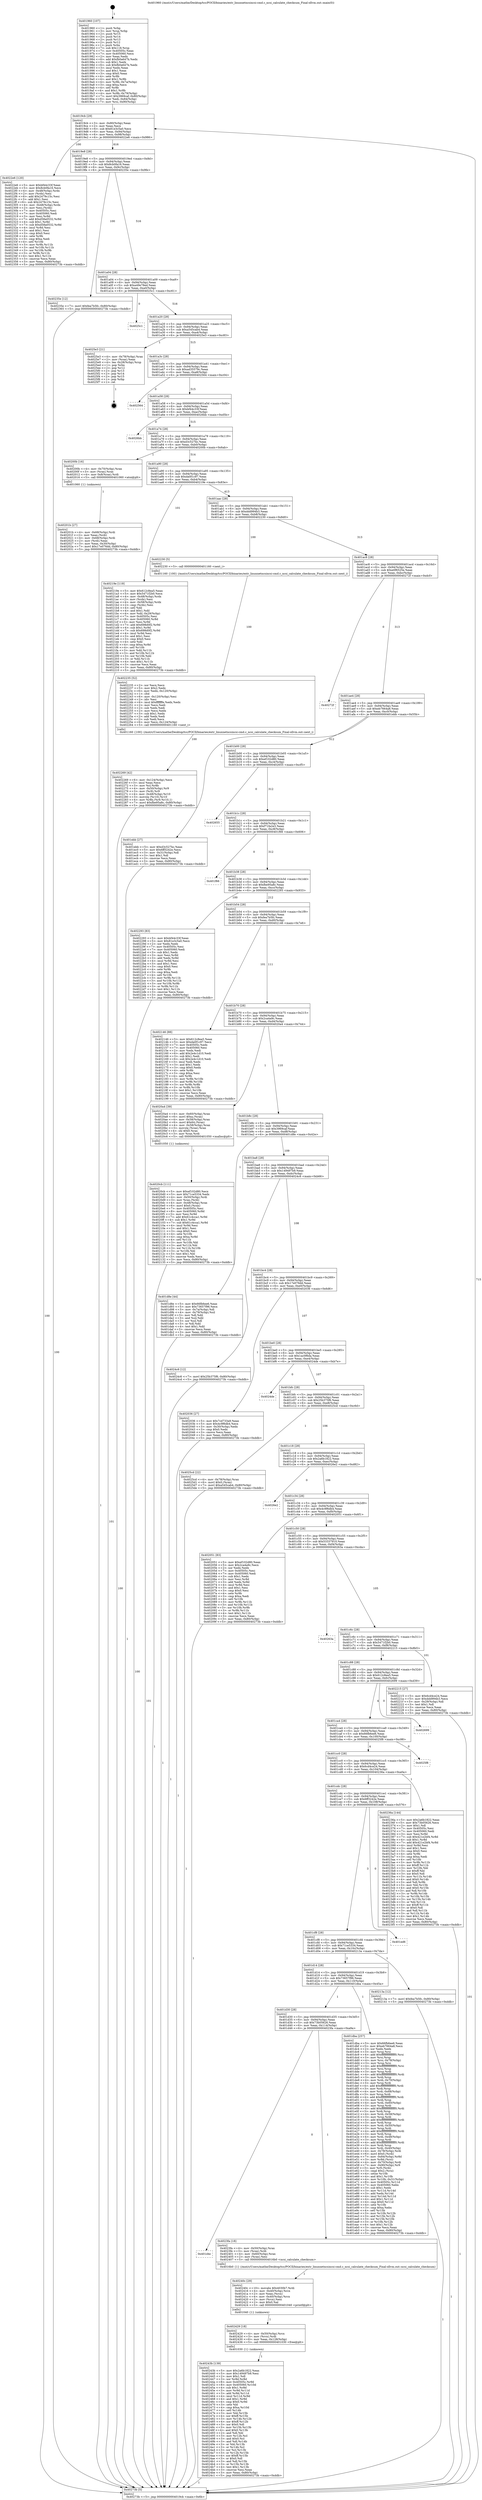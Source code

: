 digraph "0x401960" {
  label = "0x401960 (/mnt/c/Users/mathe/Desktop/tcc/POCII/binaries/extr_linuxnetncsincsi-cmd.c_ncsi_calculate_checksum_Final-ollvm.out::main(0))"
  labelloc = "t"
  node[shape=record]

  Entry [label="",width=0.3,height=0.3,shape=circle,fillcolor=black,style=filled]
  "0x4019cb" [label="{
     0x4019cb [29]\l
     | [instrs]\l
     &nbsp;&nbsp;0x4019cb \<+3\>: mov -0x80(%rbp),%eax\l
     &nbsp;&nbsp;0x4019ce \<+2\>: mov %eax,%ecx\l
     &nbsp;&nbsp;0x4019d0 \<+6\>: sub $0x81e3c5a0,%ecx\l
     &nbsp;&nbsp;0x4019d6 \<+6\>: mov %eax,-0x94(%rbp)\l
     &nbsp;&nbsp;0x4019dc \<+6\>: mov %ecx,-0x98(%rbp)\l
     &nbsp;&nbsp;0x4019e2 \<+6\>: je 00000000004022e6 \<main+0x986\>\l
  }"]
  "0x4022e6" [label="{
     0x4022e6 [120]\l
     | [instrs]\l
     &nbsp;&nbsp;0x4022e6 \<+5\>: mov $0xbf44c33f,%eax\l
     &nbsp;&nbsp;0x4022eb \<+5\>: mov $0x8cb0fa16,%ecx\l
     &nbsp;&nbsp;0x4022f0 \<+4\>: mov -0x48(%rbp),%rdx\l
     &nbsp;&nbsp;0x4022f4 \<+2\>: mov (%rdx),%esi\l
     &nbsp;&nbsp;0x4022f6 \<+6\>: add $0x2479c15c,%esi\l
     &nbsp;&nbsp;0x4022fc \<+3\>: add $0x1,%esi\l
     &nbsp;&nbsp;0x4022ff \<+6\>: sub $0x2479c15c,%esi\l
     &nbsp;&nbsp;0x402305 \<+4\>: mov -0x48(%rbp),%rdx\l
     &nbsp;&nbsp;0x402309 \<+2\>: mov %esi,(%rdx)\l
     &nbsp;&nbsp;0x40230b \<+7\>: mov 0x40505c,%esi\l
     &nbsp;&nbsp;0x402312 \<+7\>: mov 0x405060,%edi\l
     &nbsp;&nbsp;0x402319 \<+3\>: mov %esi,%r8d\l
     &nbsp;&nbsp;0x40231c \<+7\>: add $0xd58a0532,%r8d\l
     &nbsp;&nbsp;0x402323 \<+4\>: sub $0x1,%r8d\l
     &nbsp;&nbsp;0x402327 \<+7\>: sub $0xd58a0532,%r8d\l
     &nbsp;&nbsp;0x40232e \<+4\>: imul %r8d,%esi\l
     &nbsp;&nbsp;0x402332 \<+3\>: and $0x1,%esi\l
     &nbsp;&nbsp;0x402335 \<+3\>: cmp $0x0,%esi\l
     &nbsp;&nbsp;0x402338 \<+4\>: sete %r9b\l
     &nbsp;&nbsp;0x40233c \<+3\>: cmp $0xa,%edi\l
     &nbsp;&nbsp;0x40233f \<+4\>: setl %r10b\l
     &nbsp;&nbsp;0x402343 \<+3\>: mov %r9b,%r11b\l
     &nbsp;&nbsp;0x402346 \<+3\>: and %r10b,%r11b\l
     &nbsp;&nbsp;0x402349 \<+3\>: xor %r10b,%r9b\l
     &nbsp;&nbsp;0x40234c \<+3\>: or %r9b,%r11b\l
     &nbsp;&nbsp;0x40234f \<+4\>: test $0x1,%r11b\l
     &nbsp;&nbsp;0x402353 \<+3\>: cmovne %ecx,%eax\l
     &nbsp;&nbsp;0x402356 \<+3\>: mov %eax,-0x80(%rbp)\l
     &nbsp;&nbsp;0x402359 \<+5\>: jmp 000000000040273b \<main+0xddb\>\l
  }"]
  "0x4019e8" [label="{
     0x4019e8 [28]\l
     | [instrs]\l
     &nbsp;&nbsp;0x4019e8 \<+5\>: jmp 00000000004019ed \<main+0x8d\>\l
     &nbsp;&nbsp;0x4019ed \<+6\>: mov -0x94(%rbp),%eax\l
     &nbsp;&nbsp;0x4019f3 \<+5\>: sub $0x8cb0fa16,%eax\l
     &nbsp;&nbsp;0x4019f8 \<+6\>: mov %eax,-0x9c(%rbp)\l
     &nbsp;&nbsp;0x4019fe \<+6\>: je 000000000040235e \<main+0x9fe\>\l
  }"]
  Exit [label="",width=0.3,height=0.3,shape=circle,fillcolor=black,style=filled,peripheries=2]
  "0x40235e" [label="{
     0x40235e [12]\l
     | [instrs]\l
     &nbsp;&nbsp;0x40235e \<+7\>: movl $0xfea7b5fc,-0x80(%rbp)\l
     &nbsp;&nbsp;0x402365 \<+5\>: jmp 000000000040273b \<main+0xddb\>\l
  }"]
  "0x401a04" [label="{
     0x401a04 [28]\l
     | [instrs]\l
     &nbsp;&nbsp;0x401a04 \<+5\>: jmp 0000000000401a09 \<main+0xa9\>\l
     &nbsp;&nbsp;0x401a09 \<+6\>: mov -0x94(%rbp),%eax\l
     &nbsp;&nbsp;0x401a0f \<+5\>: sub $0xa49e78ed,%eax\l
     &nbsp;&nbsp;0x401a14 \<+6\>: mov %eax,-0xa0(%rbp)\l
     &nbsp;&nbsp;0x401a1a \<+6\>: je 00000000004025c1 \<main+0xc61\>\l
  }"]
  "0x40243b" [label="{
     0x40243b [139]\l
     | [instrs]\l
     &nbsp;&nbsp;0x40243b \<+5\>: mov $0x2a6b1822,%eax\l
     &nbsp;&nbsp;0x402440 \<+5\>: mov $0x149497b9,%esi\l
     &nbsp;&nbsp;0x402445 \<+2\>: mov $0x1,%dl\l
     &nbsp;&nbsp;0x402447 \<+3\>: xor %r8d,%r8d\l
     &nbsp;&nbsp;0x40244a \<+8\>: mov 0x40505c,%r9d\l
     &nbsp;&nbsp;0x402452 \<+8\>: mov 0x405060,%r10d\l
     &nbsp;&nbsp;0x40245a \<+4\>: sub $0x1,%r8d\l
     &nbsp;&nbsp;0x40245e \<+3\>: mov %r9d,%r11d\l
     &nbsp;&nbsp;0x402461 \<+3\>: add %r8d,%r11d\l
     &nbsp;&nbsp;0x402464 \<+4\>: imul %r11d,%r9d\l
     &nbsp;&nbsp;0x402468 \<+4\>: and $0x1,%r9d\l
     &nbsp;&nbsp;0x40246c \<+4\>: cmp $0x0,%r9d\l
     &nbsp;&nbsp;0x402470 \<+3\>: sete %bl\l
     &nbsp;&nbsp;0x402473 \<+4\>: cmp $0xa,%r10d\l
     &nbsp;&nbsp;0x402477 \<+4\>: setl %r14b\l
     &nbsp;&nbsp;0x40247b \<+3\>: mov %bl,%r15b\l
     &nbsp;&nbsp;0x40247e \<+4\>: xor $0xff,%r15b\l
     &nbsp;&nbsp;0x402482 \<+3\>: mov %r14b,%r12b\l
     &nbsp;&nbsp;0x402485 \<+4\>: xor $0xff,%r12b\l
     &nbsp;&nbsp;0x402489 \<+3\>: xor $0x0,%dl\l
     &nbsp;&nbsp;0x40248c \<+3\>: mov %r15b,%r13b\l
     &nbsp;&nbsp;0x40248f \<+4\>: and $0x0,%r13b\l
     &nbsp;&nbsp;0x402493 \<+2\>: and %dl,%bl\l
     &nbsp;&nbsp;0x402495 \<+3\>: mov %r12b,%cl\l
     &nbsp;&nbsp;0x402498 \<+3\>: and $0x0,%cl\l
     &nbsp;&nbsp;0x40249b \<+3\>: and %dl,%r14b\l
     &nbsp;&nbsp;0x40249e \<+3\>: or %bl,%r13b\l
     &nbsp;&nbsp;0x4024a1 \<+3\>: or %r14b,%cl\l
     &nbsp;&nbsp;0x4024a4 \<+3\>: xor %cl,%r13b\l
     &nbsp;&nbsp;0x4024a7 \<+3\>: or %r12b,%r15b\l
     &nbsp;&nbsp;0x4024aa \<+4\>: xor $0xff,%r15b\l
     &nbsp;&nbsp;0x4024ae \<+3\>: or $0x0,%dl\l
     &nbsp;&nbsp;0x4024b1 \<+3\>: and %dl,%r15b\l
     &nbsp;&nbsp;0x4024b4 \<+3\>: or %r15b,%r13b\l
     &nbsp;&nbsp;0x4024b7 \<+4\>: test $0x1,%r13b\l
     &nbsp;&nbsp;0x4024bb \<+3\>: cmovne %esi,%eax\l
     &nbsp;&nbsp;0x4024be \<+3\>: mov %eax,-0x80(%rbp)\l
     &nbsp;&nbsp;0x4024c1 \<+5\>: jmp 000000000040273b \<main+0xddb\>\l
  }"]
  "0x4025c1" [label="{
     0x4025c1\l
  }", style=dashed]
  "0x401a20" [label="{
     0x401a20 [28]\l
     | [instrs]\l
     &nbsp;&nbsp;0x401a20 \<+5\>: jmp 0000000000401a25 \<main+0xc5\>\l
     &nbsp;&nbsp;0x401a25 \<+6\>: mov -0x94(%rbp),%eax\l
     &nbsp;&nbsp;0x401a2b \<+5\>: sub $0xa545cab4,%eax\l
     &nbsp;&nbsp;0x401a30 \<+6\>: mov %eax,-0xa4(%rbp)\l
     &nbsp;&nbsp;0x401a36 \<+6\>: je 00000000004025e3 \<main+0xc83\>\l
  }"]
  "0x402429" [label="{
     0x402429 [18]\l
     | [instrs]\l
     &nbsp;&nbsp;0x402429 \<+4\>: mov -0x50(%rbp),%rcx\l
     &nbsp;&nbsp;0x40242d \<+3\>: mov (%rcx),%rdi\l
     &nbsp;&nbsp;0x402430 \<+6\>: mov %eax,-0x128(%rbp)\l
     &nbsp;&nbsp;0x402436 \<+5\>: call 0000000000401030 \<free@plt\>\l
     | [calls]\l
     &nbsp;&nbsp;0x401030 \{1\} (unknown)\l
  }"]
  "0x4025e3" [label="{
     0x4025e3 [21]\l
     | [instrs]\l
     &nbsp;&nbsp;0x4025e3 \<+4\>: mov -0x78(%rbp),%rax\l
     &nbsp;&nbsp;0x4025e7 \<+2\>: mov (%rax),%eax\l
     &nbsp;&nbsp;0x4025e9 \<+4\>: lea -0x28(%rbp),%rsp\l
     &nbsp;&nbsp;0x4025ed \<+1\>: pop %rbx\l
     &nbsp;&nbsp;0x4025ee \<+2\>: pop %r12\l
     &nbsp;&nbsp;0x4025f0 \<+2\>: pop %r13\l
     &nbsp;&nbsp;0x4025f2 \<+2\>: pop %r14\l
     &nbsp;&nbsp;0x4025f4 \<+2\>: pop %r15\l
     &nbsp;&nbsp;0x4025f6 \<+1\>: pop %rbp\l
     &nbsp;&nbsp;0x4025f7 \<+1\>: ret\l
  }"]
  "0x401a3c" [label="{
     0x401a3c [28]\l
     | [instrs]\l
     &nbsp;&nbsp;0x401a3c \<+5\>: jmp 0000000000401a41 \<main+0xe1\>\l
     &nbsp;&nbsp;0x401a41 \<+6\>: mov -0x94(%rbp),%eax\l
     &nbsp;&nbsp;0x401a47 \<+5\>: sub $0xad35579c,%eax\l
     &nbsp;&nbsp;0x401a4c \<+6\>: mov %eax,-0xa8(%rbp)\l
     &nbsp;&nbsp;0x401a52 \<+6\>: je 0000000000402564 \<main+0xc04\>\l
  }"]
  "0x40240c" [label="{
     0x40240c [29]\l
     | [instrs]\l
     &nbsp;&nbsp;0x40240c \<+10\>: movabs $0x4030b7,%rdi\l
     &nbsp;&nbsp;0x402416 \<+4\>: mov -0x40(%rbp),%rcx\l
     &nbsp;&nbsp;0x40241a \<+2\>: mov %eax,(%rcx)\l
     &nbsp;&nbsp;0x40241c \<+4\>: mov -0x40(%rbp),%rcx\l
     &nbsp;&nbsp;0x402420 \<+2\>: mov (%rcx),%esi\l
     &nbsp;&nbsp;0x402422 \<+2\>: mov $0x0,%al\l
     &nbsp;&nbsp;0x402424 \<+5\>: call 0000000000401040 \<printf@plt\>\l
     | [calls]\l
     &nbsp;&nbsp;0x401040 \{1\} (unknown)\l
  }"]
  "0x402564" [label="{
     0x402564\l
  }", style=dashed]
  "0x401a58" [label="{
     0x401a58 [28]\l
     | [instrs]\l
     &nbsp;&nbsp;0x401a58 \<+5\>: jmp 0000000000401a5d \<main+0xfd\>\l
     &nbsp;&nbsp;0x401a5d \<+6\>: mov -0x94(%rbp),%eax\l
     &nbsp;&nbsp;0x401a63 \<+5\>: sub $0xbf44c33f,%eax\l
     &nbsp;&nbsp;0x401a68 \<+6\>: mov %eax,-0xac(%rbp)\l
     &nbsp;&nbsp;0x401a6e \<+6\>: je 00000000004026bb \<main+0xd5b\>\l
  }"]
  "0x401d4c" [label="{
     0x401d4c\l
  }", style=dashed]
  "0x4026bb" [label="{
     0x4026bb\l
  }", style=dashed]
  "0x401a74" [label="{
     0x401a74 [28]\l
     | [instrs]\l
     &nbsp;&nbsp;0x401a74 \<+5\>: jmp 0000000000401a79 \<main+0x119\>\l
     &nbsp;&nbsp;0x401a79 \<+6\>: mov -0x94(%rbp),%eax\l
     &nbsp;&nbsp;0x401a7f \<+5\>: sub $0xd3c527bc,%eax\l
     &nbsp;&nbsp;0x401a84 \<+6\>: mov %eax,-0xb0(%rbp)\l
     &nbsp;&nbsp;0x401a8a \<+6\>: je 000000000040200b \<main+0x6ab\>\l
  }"]
  "0x4023fa" [label="{
     0x4023fa [18]\l
     | [instrs]\l
     &nbsp;&nbsp;0x4023fa \<+4\>: mov -0x50(%rbp),%rax\l
     &nbsp;&nbsp;0x4023fe \<+3\>: mov (%rax),%rdi\l
     &nbsp;&nbsp;0x402401 \<+4\>: mov -0x60(%rbp),%rax\l
     &nbsp;&nbsp;0x402405 \<+2\>: mov (%rax),%esi\l
     &nbsp;&nbsp;0x402407 \<+5\>: call 00000000004016b0 \<ncsi_calculate_checksum\>\l
     | [calls]\l
     &nbsp;&nbsp;0x4016b0 \{1\} (/mnt/c/Users/mathe/Desktop/tcc/POCII/binaries/extr_linuxnetncsincsi-cmd.c_ncsi_calculate_checksum_Final-ollvm.out::ncsi_calculate_checksum)\l
  }"]
  "0x40200b" [label="{
     0x40200b [16]\l
     | [instrs]\l
     &nbsp;&nbsp;0x40200b \<+4\>: mov -0x70(%rbp),%rax\l
     &nbsp;&nbsp;0x40200f \<+3\>: mov (%rax),%rax\l
     &nbsp;&nbsp;0x402012 \<+4\>: mov 0x8(%rax),%rdi\l
     &nbsp;&nbsp;0x402016 \<+5\>: call 0000000000401060 \<atoi@plt\>\l
     | [calls]\l
     &nbsp;&nbsp;0x401060 \{1\} (unknown)\l
  }"]
  "0x401a90" [label="{
     0x401a90 [28]\l
     | [instrs]\l
     &nbsp;&nbsp;0x401a90 \<+5\>: jmp 0000000000401a95 \<main+0x135\>\l
     &nbsp;&nbsp;0x401a95 \<+6\>: mov -0x94(%rbp),%eax\l
     &nbsp;&nbsp;0x401a9b \<+5\>: sub $0xda0f1c97,%eax\l
     &nbsp;&nbsp;0x401aa0 \<+6\>: mov %eax,-0xb4(%rbp)\l
     &nbsp;&nbsp;0x401aa6 \<+6\>: je 000000000040219e \<main+0x83e\>\l
  }"]
  "0x402269" [label="{
     0x402269 [42]\l
     | [instrs]\l
     &nbsp;&nbsp;0x402269 \<+6\>: mov -0x124(%rbp),%ecx\l
     &nbsp;&nbsp;0x40226f \<+3\>: imul %eax,%ecx\l
     &nbsp;&nbsp;0x402272 \<+3\>: mov %cl,%r8b\l
     &nbsp;&nbsp;0x402275 \<+4\>: mov -0x50(%rbp),%r9\l
     &nbsp;&nbsp;0x402279 \<+3\>: mov (%r9),%r9\l
     &nbsp;&nbsp;0x40227c \<+4\>: mov -0x48(%rbp),%r10\l
     &nbsp;&nbsp;0x402280 \<+3\>: movslq (%r10),%r10\l
     &nbsp;&nbsp;0x402283 \<+4\>: mov %r8b,(%r9,%r10,1)\l
     &nbsp;&nbsp;0x402287 \<+7\>: movl $0xfbe95a8c,-0x80(%rbp)\l
     &nbsp;&nbsp;0x40228e \<+5\>: jmp 000000000040273b \<main+0xddb\>\l
  }"]
  "0x40219e" [label="{
     0x40219e [119]\l
     | [instrs]\l
     &nbsp;&nbsp;0x40219e \<+5\>: mov $0x612c8ea5,%eax\l
     &nbsp;&nbsp;0x4021a3 \<+5\>: mov $0x5471f2b0,%ecx\l
     &nbsp;&nbsp;0x4021a8 \<+4\>: mov -0x48(%rbp),%rdx\l
     &nbsp;&nbsp;0x4021ac \<+2\>: mov (%rdx),%esi\l
     &nbsp;&nbsp;0x4021ae \<+4\>: mov -0x58(%rbp),%rdx\l
     &nbsp;&nbsp;0x4021b2 \<+2\>: cmp (%rdx),%esi\l
     &nbsp;&nbsp;0x4021b4 \<+4\>: setl %dil\l
     &nbsp;&nbsp;0x4021b8 \<+4\>: and $0x1,%dil\l
     &nbsp;&nbsp;0x4021bc \<+4\>: mov %dil,-0x29(%rbp)\l
     &nbsp;&nbsp;0x4021c0 \<+7\>: mov 0x40505c,%esi\l
     &nbsp;&nbsp;0x4021c7 \<+8\>: mov 0x405060,%r8d\l
     &nbsp;&nbsp;0x4021cf \<+3\>: mov %esi,%r9d\l
     &nbsp;&nbsp;0x4021d2 \<+7\>: add $0x698d0f2,%r9d\l
     &nbsp;&nbsp;0x4021d9 \<+4\>: sub $0x1,%r9d\l
     &nbsp;&nbsp;0x4021dd \<+7\>: sub $0x698d0f2,%r9d\l
     &nbsp;&nbsp;0x4021e4 \<+4\>: imul %r9d,%esi\l
     &nbsp;&nbsp;0x4021e8 \<+3\>: and $0x1,%esi\l
     &nbsp;&nbsp;0x4021eb \<+3\>: cmp $0x0,%esi\l
     &nbsp;&nbsp;0x4021ee \<+4\>: sete %dil\l
     &nbsp;&nbsp;0x4021f2 \<+4\>: cmp $0xa,%r8d\l
     &nbsp;&nbsp;0x4021f6 \<+4\>: setl %r10b\l
     &nbsp;&nbsp;0x4021fa \<+3\>: mov %dil,%r11b\l
     &nbsp;&nbsp;0x4021fd \<+3\>: and %r10b,%r11b\l
     &nbsp;&nbsp;0x402200 \<+3\>: xor %r10b,%dil\l
     &nbsp;&nbsp;0x402203 \<+3\>: or %dil,%r11b\l
     &nbsp;&nbsp;0x402206 \<+4\>: test $0x1,%r11b\l
     &nbsp;&nbsp;0x40220a \<+3\>: cmovne %ecx,%eax\l
     &nbsp;&nbsp;0x40220d \<+3\>: mov %eax,-0x80(%rbp)\l
     &nbsp;&nbsp;0x402210 \<+5\>: jmp 000000000040273b \<main+0xddb\>\l
  }"]
  "0x401aac" [label="{
     0x401aac [28]\l
     | [instrs]\l
     &nbsp;&nbsp;0x401aac \<+5\>: jmp 0000000000401ab1 \<main+0x151\>\l
     &nbsp;&nbsp;0x401ab1 \<+6\>: mov -0x94(%rbp),%eax\l
     &nbsp;&nbsp;0x401ab7 \<+5\>: sub $0xddd994b3,%eax\l
     &nbsp;&nbsp;0x401abc \<+6\>: mov %eax,-0xb8(%rbp)\l
     &nbsp;&nbsp;0x401ac2 \<+6\>: je 0000000000402230 \<main+0x8d0\>\l
  }"]
  "0x402235" [label="{
     0x402235 [52]\l
     | [instrs]\l
     &nbsp;&nbsp;0x402235 \<+2\>: xor %ecx,%ecx\l
     &nbsp;&nbsp;0x402237 \<+5\>: mov $0x2,%edx\l
     &nbsp;&nbsp;0x40223c \<+6\>: mov %edx,-0x120(%rbp)\l
     &nbsp;&nbsp;0x402242 \<+1\>: cltd\l
     &nbsp;&nbsp;0x402243 \<+6\>: mov -0x120(%rbp),%esi\l
     &nbsp;&nbsp;0x402249 \<+2\>: idiv %esi\l
     &nbsp;&nbsp;0x40224b \<+6\>: imul $0xfffffffe,%edx,%edx\l
     &nbsp;&nbsp;0x402251 \<+2\>: mov %ecx,%edi\l
     &nbsp;&nbsp;0x402253 \<+2\>: sub %edx,%edi\l
     &nbsp;&nbsp;0x402255 \<+2\>: mov %ecx,%edx\l
     &nbsp;&nbsp;0x402257 \<+3\>: sub $0x1,%edx\l
     &nbsp;&nbsp;0x40225a \<+2\>: add %edx,%edi\l
     &nbsp;&nbsp;0x40225c \<+2\>: sub %edi,%ecx\l
     &nbsp;&nbsp;0x40225e \<+6\>: mov %ecx,-0x124(%rbp)\l
     &nbsp;&nbsp;0x402264 \<+5\>: call 0000000000401160 \<next_i\>\l
     | [calls]\l
     &nbsp;&nbsp;0x401160 \{100\} (/mnt/c/Users/mathe/Desktop/tcc/POCII/binaries/extr_linuxnetncsincsi-cmd.c_ncsi_calculate_checksum_Final-ollvm.out::next_i)\l
  }"]
  "0x402230" [label="{
     0x402230 [5]\l
     | [instrs]\l
     &nbsp;&nbsp;0x402230 \<+5\>: call 0000000000401160 \<next_i\>\l
     | [calls]\l
     &nbsp;&nbsp;0x401160 \{100\} (/mnt/c/Users/mathe/Desktop/tcc/POCII/binaries/extr_linuxnetncsincsi-cmd.c_ncsi_calculate_checksum_Final-ollvm.out::next_i)\l
  }"]
  "0x401ac8" [label="{
     0x401ac8 [28]\l
     | [instrs]\l
     &nbsp;&nbsp;0x401ac8 \<+5\>: jmp 0000000000401acd \<main+0x16d\>\l
     &nbsp;&nbsp;0x401acd \<+6\>: mov -0x94(%rbp),%eax\l
     &nbsp;&nbsp;0x401ad3 \<+5\>: sub $0xe0f6525e,%eax\l
     &nbsp;&nbsp;0x401ad8 \<+6\>: mov %eax,-0xbc(%rbp)\l
     &nbsp;&nbsp;0x401ade \<+6\>: je 000000000040272f \<main+0xdcf\>\l
  }"]
  "0x4020cb" [label="{
     0x4020cb [111]\l
     | [instrs]\l
     &nbsp;&nbsp;0x4020cb \<+5\>: mov $0xef102d80,%ecx\l
     &nbsp;&nbsp;0x4020d0 \<+5\>: mov $0x71ce5334,%edx\l
     &nbsp;&nbsp;0x4020d5 \<+4\>: mov -0x50(%rbp),%rdi\l
     &nbsp;&nbsp;0x4020d9 \<+3\>: mov %rax,(%rdi)\l
     &nbsp;&nbsp;0x4020dc \<+4\>: mov -0x48(%rbp),%rax\l
     &nbsp;&nbsp;0x4020e0 \<+6\>: movl $0x0,(%rax)\l
     &nbsp;&nbsp;0x4020e6 \<+7\>: mov 0x40505c,%esi\l
     &nbsp;&nbsp;0x4020ed \<+8\>: mov 0x405060,%r8d\l
     &nbsp;&nbsp;0x4020f5 \<+3\>: mov %esi,%r9d\l
     &nbsp;&nbsp;0x4020f8 \<+7\>: add $0x61c4cca1,%r9d\l
     &nbsp;&nbsp;0x4020ff \<+4\>: sub $0x1,%r9d\l
     &nbsp;&nbsp;0x402103 \<+7\>: sub $0x61c4cca1,%r9d\l
     &nbsp;&nbsp;0x40210a \<+4\>: imul %r9d,%esi\l
     &nbsp;&nbsp;0x40210e \<+3\>: and $0x1,%esi\l
     &nbsp;&nbsp;0x402111 \<+3\>: cmp $0x0,%esi\l
     &nbsp;&nbsp;0x402114 \<+4\>: sete %r10b\l
     &nbsp;&nbsp;0x402118 \<+4\>: cmp $0xa,%r8d\l
     &nbsp;&nbsp;0x40211c \<+4\>: setl %r11b\l
     &nbsp;&nbsp;0x402120 \<+3\>: mov %r10b,%bl\l
     &nbsp;&nbsp;0x402123 \<+3\>: and %r11b,%bl\l
     &nbsp;&nbsp;0x402126 \<+3\>: xor %r11b,%r10b\l
     &nbsp;&nbsp;0x402129 \<+3\>: or %r10b,%bl\l
     &nbsp;&nbsp;0x40212c \<+3\>: test $0x1,%bl\l
     &nbsp;&nbsp;0x40212f \<+3\>: cmovne %edx,%ecx\l
     &nbsp;&nbsp;0x402132 \<+3\>: mov %ecx,-0x80(%rbp)\l
     &nbsp;&nbsp;0x402135 \<+5\>: jmp 000000000040273b \<main+0xddb\>\l
  }"]
  "0x40272f" [label="{
     0x40272f\l
  }", style=dashed]
  "0x401ae4" [label="{
     0x401ae4 [28]\l
     | [instrs]\l
     &nbsp;&nbsp;0x401ae4 \<+5\>: jmp 0000000000401ae9 \<main+0x189\>\l
     &nbsp;&nbsp;0x401ae9 \<+6\>: mov -0x94(%rbp),%eax\l
     &nbsp;&nbsp;0x401aef \<+5\>: sub $0xeb7664a8,%eax\l
     &nbsp;&nbsp;0x401af4 \<+6\>: mov %eax,-0xc0(%rbp)\l
     &nbsp;&nbsp;0x401afa \<+6\>: je 0000000000401ebb \<main+0x55b\>\l
  }"]
  "0x40201b" [label="{
     0x40201b [27]\l
     | [instrs]\l
     &nbsp;&nbsp;0x40201b \<+4\>: mov -0x68(%rbp),%rdi\l
     &nbsp;&nbsp;0x40201f \<+2\>: mov %eax,(%rdi)\l
     &nbsp;&nbsp;0x402021 \<+4\>: mov -0x68(%rbp),%rdi\l
     &nbsp;&nbsp;0x402025 \<+2\>: mov (%rdi),%eax\l
     &nbsp;&nbsp;0x402027 \<+3\>: mov %eax,-0x30(%rbp)\l
     &nbsp;&nbsp;0x40202a \<+7\>: movl $0x17e076dd,-0x80(%rbp)\l
     &nbsp;&nbsp;0x402031 \<+5\>: jmp 000000000040273b \<main+0xddb\>\l
  }"]
  "0x401ebb" [label="{
     0x401ebb [27]\l
     | [instrs]\l
     &nbsp;&nbsp;0x401ebb \<+5\>: mov $0xd3c527bc,%eax\l
     &nbsp;&nbsp;0x401ec0 \<+5\>: mov $0x6ff3242e,%ecx\l
     &nbsp;&nbsp;0x401ec5 \<+3\>: mov -0x31(%rbp),%dl\l
     &nbsp;&nbsp;0x401ec8 \<+3\>: test $0x1,%dl\l
     &nbsp;&nbsp;0x401ecb \<+3\>: cmovne %ecx,%eax\l
     &nbsp;&nbsp;0x401ece \<+3\>: mov %eax,-0x80(%rbp)\l
     &nbsp;&nbsp;0x401ed1 \<+5\>: jmp 000000000040273b \<main+0xddb\>\l
  }"]
  "0x401b00" [label="{
     0x401b00 [28]\l
     | [instrs]\l
     &nbsp;&nbsp;0x401b00 \<+5\>: jmp 0000000000401b05 \<main+0x1a5\>\l
     &nbsp;&nbsp;0x401b05 \<+6\>: mov -0x94(%rbp),%eax\l
     &nbsp;&nbsp;0x401b0b \<+5\>: sub $0xef102d80,%eax\l
     &nbsp;&nbsp;0x401b10 \<+6\>: mov %eax,-0xc4(%rbp)\l
     &nbsp;&nbsp;0x401b16 \<+6\>: je 0000000000402655 \<main+0xcf5\>\l
  }"]
  "0x401d30" [label="{
     0x401d30 [28]\l
     | [instrs]\l
     &nbsp;&nbsp;0x401d30 \<+5\>: jmp 0000000000401d35 \<main+0x3d5\>\l
     &nbsp;&nbsp;0x401d35 \<+6\>: mov -0x94(%rbp),%eax\l
     &nbsp;&nbsp;0x401d3b \<+5\>: sub $0x73b05626,%eax\l
     &nbsp;&nbsp;0x401d40 \<+6\>: mov %eax,-0x114(%rbp)\l
     &nbsp;&nbsp;0x401d46 \<+6\>: je 00000000004023fa \<main+0xa9a\>\l
  }"]
  "0x402655" [label="{
     0x402655\l
  }", style=dashed]
  "0x401b1c" [label="{
     0x401b1c [28]\l
     | [instrs]\l
     &nbsp;&nbsp;0x401b1c \<+5\>: jmp 0000000000401b21 \<main+0x1c1\>\l
     &nbsp;&nbsp;0x401b21 \<+6\>: mov -0x94(%rbp),%eax\l
     &nbsp;&nbsp;0x401b27 \<+5\>: sub $0xf71fa2e3,%eax\l
     &nbsp;&nbsp;0x401b2c \<+6\>: mov %eax,-0xc8(%rbp)\l
     &nbsp;&nbsp;0x401b32 \<+6\>: je 0000000000401f66 \<main+0x606\>\l
  }"]
  "0x401dba" [label="{
     0x401dba [257]\l
     | [instrs]\l
     &nbsp;&nbsp;0x401dba \<+5\>: mov $0x66fb6ee6,%eax\l
     &nbsp;&nbsp;0x401dbf \<+5\>: mov $0xeb7664a8,%ecx\l
     &nbsp;&nbsp;0x401dc4 \<+2\>: xor %edx,%edx\l
     &nbsp;&nbsp;0x401dc6 \<+3\>: mov %rsp,%rsi\l
     &nbsp;&nbsp;0x401dc9 \<+4\>: add $0xfffffffffffffff0,%rsi\l
     &nbsp;&nbsp;0x401dcd \<+3\>: mov %rsi,%rsp\l
     &nbsp;&nbsp;0x401dd0 \<+4\>: mov %rsi,-0x78(%rbp)\l
     &nbsp;&nbsp;0x401dd4 \<+3\>: mov %rsp,%rsi\l
     &nbsp;&nbsp;0x401dd7 \<+4\>: add $0xfffffffffffffff0,%rsi\l
     &nbsp;&nbsp;0x401ddb \<+3\>: mov %rsi,%rsp\l
     &nbsp;&nbsp;0x401dde \<+3\>: mov %rsp,%rdi\l
     &nbsp;&nbsp;0x401de1 \<+4\>: add $0xfffffffffffffff0,%rdi\l
     &nbsp;&nbsp;0x401de5 \<+3\>: mov %rdi,%rsp\l
     &nbsp;&nbsp;0x401de8 \<+4\>: mov %rdi,-0x70(%rbp)\l
     &nbsp;&nbsp;0x401dec \<+3\>: mov %rsp,%rdi\l
     &nbsp;&nbsp;0x401def \<+4\>: add $0xfffffffffffffff0,%rdi\l
     &nbsp;&nbsp;0x401df3 \<+3\>: mov %rdi,%rsp\l
     &nbsp;&nbsp;0x401df6 \<+4\>: mov %rdi,-0x68(%rbp)\l
     &nbsp;&nbsp;0x401dfa \<+3\>: mov %rsp,%rdi\l
     &nbsp;&nbsp;0x401dfd \<+4\>: add $0xfffffffffffffff0,%rdi\l
     &nbsp;&nbsp;0x401e01 \<+3\>: mov %rdi,%rsp\l
     &nbsp;&nbsp;0x401e04 \<+4\>: mov %rdi,-0x60(%rbp)\l
     &nbsp;&nbsp;0x401e08 \<+3\>: mov %rsp,%rdi\l
     &nbsp;&nbsp;0x401e0b \<+4\>: add $0xfffffffffffffff0,%rdi\l
     &nbsp;&nbsp;0x401e0f \<+3\>: mov %rdi,%rsp\l
     &nbsp;&nbsp;0x401e12 \<+4\>: mov %rdi,-0x58(%rbp)\l
     &nbsp;&nbsp;0x401e16 \<+3\>: mov %rsp,%rdi\l
     &nbsp;&nbsp;0x401e19 \<+4\>: add $0xfffffffffffffff0,%rdi\l
     &nbsp;&nbsp;0x401e1d \<+3\>: mov %rdi,%rsp\l
     &nbsp;&nbsp;0x401e20 \<+4\>: mov %rdi,-0x50(%rbp)\l
     &nbsp;&nbsp;0x401e24 \<+3\>: mov %rsp,%rdi\l
     &nbsp;&nbsp;0x401e27 \<+4\>: add $0xfffffffffffffff0,%rdi\l
     &nbsp;&nbsp;0x401e2b \<+3\>: mov %rdi,%rsp\l
     &nbsp;&nbsp;0x401e2e \<+4\>: mov %rdi,-0x48(%rbp)\l
     &nbsp;&nbsp;0x401e32 \<+3\>: mov %rsp,%rdi\l
     &nbsp;&nbsp;0x401e35 \<+4\>: add $0xfffffffffffffff0,%rdi\l
     &nbsp;&nbsp;0x401e39 \<+3\>: mov %rdi,%rsp\l
     &nbsp;&nbsp;0x401e3c \<+4\>: mov %rdi,-0x40(%rbp)\l
     &nbsp;&nbsp;0x401e40 \<+4\>: mov -0x78(%rbp),%rdi\l
     &nbsp;&nbsp;0x401e44 \<+6\>: movl $0x0,(%rdi)\l
     &nbsp;&nbsp;0x401e4a \<+7\>: mov -0x84(%rbp),%r8d\l
     &nbsp;&nbsp;0x401e51 \<+3\>: mov %r8d,(%rsi)\l
     &nbsp;&nbsp;0x401e54 \<+4\>: mov -0x70(%rbp),%rdi\l
     &nbsp;&nbsp;0x401e58 \<+7\>: mov -0x90(%rbp),%r9\l
     &nbsp;&nbsp;0x401e5f \<+3\>: mov %r9,(%rdi)\l
     &nbsp;&nbsp;0x401e62 \<+3\>: cmpl $0x2,(%rsi)\l
     &nbsp;&nbsp;0x401e65 \<+4\>: setne %r10b\l
     &nbsp;&nbsp;0x401e69 \<+4\>: and $0x1,%r10b\l
     &nbsp;&nbsp;0x401e6d \<+4\>: mov %r10b,-0x31(%rbp)\l
     &nbsp;&nbsp;0x401e71 \<+8\>: mov 0x40505c,%r11d\l
     &nbsp;&nbsp;0x401e79 \<+7\>: mov 0x405060,%ebx\l
     &nbsp;&nbsp;0x401e80 \<+3\>: sub $0x1,%edx\l
     &nbsp;&nbsp;0x401e83 \<+3\>: mov %r11d,%r14d\l
     &nbsp;&nbsp;0x401e86 \<+3\>: add %edx,%r14d\l
     &nbsp;&nbsp;0x401e89 \<+4\>: imul %r14d,%r11d\l
     &nbsp;&nbsp;0x401e8d \<+4\>: and $0x1,%r11d\l
     &nbsp;&nbsp;0x401e91 \<+4\>: cmp $0x0,%r11d\l
     &nbsp;&nbsp;0x401e95 \<+4\>: sete %r10b\l
     &nbsp;&nbsp;0x401e99 \<+3\>: cmp $0xa,%ebx\l
     &nbsp;&nbsp;0x401e9c \<+4\>: setl %r15b\l
     &nbsp;&nbsp;0x401ea0 \<+3\>: mov %r10b,%r12b\l
     &nbsp;&nbsp;0x401ea3 \<+3\>: and %r15b,%r12b\l
     &nbsp;&nbsp;0x401ea6 \<+3\>: xor %r15b,%r10b\l
     &nbsp;&nbsp;0x401ea9 \<+3\>: or %r10b,%r12b\l
     &nbsp;&nbsp;0x401eac \<+4\>: test $0x1,%r12b\l
     &nbsp;&nbsp;0x401eb0 \<+3\>: cmovne %ecx,%eax\l
     &nbsp;&nbsp;0x401eb3 \<+3\>: mov %eax,-0x80(%rbp)\l
     &nbsp;&nbsp;0x401eb6 \<+5\>: jmp 000000000040273b \<main+0xddb\>\l
  }"]
  "0x401f66" [label="{
     0x401f66\l
  }", style=dashed]
  "0x401b38" [label="{
     0x401b38 [28]\l
     | [instrs]\l
     &nbsp;&nbsp;0x401b38 \<+5\>: jmp 0000000000401b3d \<main+0x1dd\>\l
     &nbsp;&nbsp;0x401b3d \<+6\>: mov -0x94(%rbp),%eax\l
     &nbsp;&nbsp;0x401b43 \<+5\>: sub $0xfbe95a8c,%eax\l
     &nbsp;&nbsp;0x401b48 \<+6\>: mov %eax,-0xcc(%rbp)\l
     &nbsp;&nbsp;0x401b4e \<+6\>: je 0000000000402293 \<main+0x933\>\l
  }"]
  "0x401d14" [label="{
     0x401d14 [28]\l
     | [instrs]\l
     &nbsp;&nbsp;0x401d14 \<+5\>: jmp 0000000000401d19 \<main+0x3b9\>\l
     &nbsp;&nbsp;0x401d19 \<+6\>: mov -0x94(%rbp),%eax\l
     &nbsp;&nbsp;0x401d1f \<+5\>: sub $0x73657f96,%eax\l
     &nbsp;&nbsp;0x401d24 \<+6\>: mov %eax,-0x110(%rbp)\l
     &nbsp;&nbsp;0x401d2a \<+6\>: je 0000000000401dba \<main+0x45a\>\l
  }"]
  "0x402293" [label="{
     0x402293 [83]\l
     | [instrs]\l
     &nbsp;&nbsp;0x402293 \<+5\>: mov $0xbf44c33f,%eax\l
     &nbsp;&nbsp;0x402298 \<+5\>: mov $0x81e3c5a0,%ecx\l
     &nbsp;&nbsp;0x40229d \<+2\>: xor %edx,%edx\l
     &nbsp;&nbsp;0x40229f \<+7\>: mov 0x40505c,%esi\l
     &nbsp;&nbsp;0x4022a6 \<+7\>: mov 0x405060,%edi\l
     &nbsp;&nbsp;0x4022ad \<+3\>: sub $0x1,%edx\l
     &nbsp;&nbsp;0x4022b0 \<+3\>: mov %esi,%r8d\l
     &nbsp;&nbsp;0x4022b3 \<+3\>: add %edx,%r8d\l
     &nbsp;&nbsp;0x4022b6 \<+4\>: imul %r8d,%esi\l
     &nbsp;&nbsp;0x4022ba \<+3\>: and $0x1,%esi\l
     &nbsp;&nbsp;0x4022bd \<+3\>: cmp $0x0,%esi\l
     &nbsp;&nbsp;0x4022c0 \<+4\>: sete %r9b\l
     &nbsp;&nbsp;0x4022c4 \<+3\>: cmp $0xa,%edi\l
     &nbsp;&nbsp;0x4022c7 \<+4\>: setl %r10b\l
     &nbsp;&nbsp;0x4022cb \<+3\>: mov %r9b,%r11b\l
     &nbsp;&nbsp;0x4022ce \<+3\>: and %r10b,%r11b\l
     &nbsp;&nbsp;0x4022d1 \<+3\>: xor %r10b,%r9b\l
     &nbsp;&nbsp;0x4022d4 \<+3\>: or %r9b,%r11b\l
     &nbsp;&nbsp;0x4022d7 \<+4\>: test $0x1,%r11b\l
     &nbsp;&nbsp;0x4022db \<+3\>: cmovne %ecx,%eax\l
     &nbsp;&nbsp;0x4022de \<+3\>: mov %eax,-0x80(%rbp)\l
     &nbsp;&nbsp;0x4022e1 \<+5\>: jmp 000000000040273b \<main+0xddb\>\l
  }"]
  "0x401b54" [label="{
     0x401b54 [28]\l
     | [instrs]\l
     &nbsp;&nbsp;0x401b54 \<+5\>: jmp 0000000000401b59 \<main+0x1f9\>\l
     &nbsp;&nbsp;0x401b59 \<+6\>: mov -0x94(%rbp),%eax\l
     &nbsp;&nbsp;0x401b5f \<+5\>: sub $0xfea7b5fc,%eax\l
     &nbsp;&nbsp;0x401b64 \<+6\>: mov %eax,-0xd0(%rbp)\l
     &nbsp;&nbsp;0x401b6a \<+6\>: je 0000000000402146 \<main+0x7e6\>\l
  }"]
  "0x40213a" [label="{
     0x40213a [12]\l
     | [instrs]\l
     &nbsp;&nbsp;0x40213a \<+7\>: movl $0xfea7b5fc,-0x80(%rbp)\l
     &nbsp;&nbsp;0x402141 \<+5\>: jmp 000000000040273b \<main+0xddb\>\l
  }"]
  "0x402146" [label="{
     0x402146 [88]\l
     | [instrs]\l
     &nbsp;&nbsp;0x402146 \<+5\>: mov $0x612c8ea5,%eax\l
     &nbsp;&nbsp;0x40214b \<+5\>: mov $0xda0f1c97,%ecx\l
     &nbsp;&nbsp;0x402150 \<+7\>: mov 0x40505c,%edx\l
     &nbsp;&nbsp;0x402157 \<+7\>: mov 0x405060,%esi\l
     &nbsp;&nbsp;0x40215e \<+2\>: mov %edx,%edi\l
     &nbsp;&nbsp;0x402160 \<+6\>: add $0x2e4c1d10,%edi\l
     &nbsp;&nbsp;0x402166 \<+3\>: sub $0x1,%edi\l
     &nbsp;&nbsp;0x402169 \<+6\>: sub $0x2e4c1d10,%edi\l
     &nbsp;&nbsp;0x40216f \<+3\>: imul %edi,%edx\l
     &nbsp;&nbsp;0x402172 \<+3\>: and $0x1,%edx\l
     &nbsp;&nbsp;0x402175 \<+3\>: cmp $0x0,%edx\l
     &nbsp;&nbsp;0x402178 \<+4\>: sete %r8b\l
     &nbsp;&nbsp;0x40217c \<+3\>: cmp $0xa,%esi\l
     &nbsp;&nbsp;0x40217f \<+4\>: setl %r9b\l
     &nbsp;&nbsp;0x402183 \<+3\>: mov %r8b,%r10b\l
     &nbsp;&nbsp;0x402186 \<+3\>: and %r9b,%r10b\l
     &nbsp;&nbsp;0x402189 \<+3\>: xor %r9b,%r8b\l
     &nbsp;&nbsp;0x40218c \<+3\>: or %r8b,%r10b\l
     &nbsp;&nbsp;0x40218f \<+4\>: test $0x1,%r10b\l
     &nbsp;&nbsp;0x402193 \<+3\>: cmovne %ecx,%eax\l
     &nbsp;&nbsp;0x402196 \<+3\>: mov %eax,-0x80(%rbp)\l
     &nbsp;&nbsp;0x402199 \<+5\>: jmp 000000000040273b \<main+0xddb\>\l
  }"]
  "0x401b70" [label="{
     0x401b70 [28]\l
     | [instrs]\l
     &nbsp;&nbsp;0x401b70 \<+5\>: jmp 0000000000401b75 \<main+0x215\>\l
     &nbsp;&nbsp;0x401b75 \<+6\>: mov -0x94(%rbp),%eax\l
     &nbsp;&nbsp;0x401b7b \<+5\>: sub $0x2ca4a9c,%eax\l
     &nbsp;&nbsp;0x401b80 \<+6\>: mov %eax,-0xd4(%rbp)\l
     &nbsp;&nbsp;0x401b86 \<+6\>: je 00000000004020a4 \<main+0x744\>\l
  }"]
  "0x401cf8" [label="{
     0x401cf8 [28]\l
     | [instrs]\l
     &nbsp;&nbsp;0x401cf8 \<+5\>: jmp 0000000000401cfd \<main+0x39d\>\l
     &nbsp;&nbsp;0x401cfd \<+6\>: mov -0x94(%rbp),%eax\l
     &nbsp;&nbsp;0x401d03 \<+5\>: sub $0x71ce5334,%eax\l
     &nbsp;&nbsp;0x401d08 \<+6\>: mov %eax,-0x10c(%rbp)\l
     &nbsp;&nbsp;0x401d0e \<+6\>: je 000000000040213a \<main+0x7da\>\l
  }"]
  "0x4020a4" [label="{
     0x4020a4 [39]\l
     | [instrs]\l
     &nbsp;&nbsp;0x4020a4 \<+4\>: mov -0x60(%rbp),%rax\l
     &nbsp;&nbsp;0x4020a8 \<+6\>: movl $0xa,(%rax)\l
     &nbsp;&nbsp;0x4020ae \<+4\>: mov -0x58(%rbp),%rax\l
     &nbsp;&nbsp;0x4020b2 \<+6\>: movl $0x64,(%rax)\l
     &nbsp;&nbsp;0x4020b8 \<+4\>: mov -0x58(%rbp),%rax\l
     &nbsp;&nbsp;0x4020bc \<+3\>: movslq (%rax),%rax\l
     &nbsp;&nbsp;0x4020bf \<+4\>: shl $0x0,%rax\l
     &nbsp;&nbsp;0x4020c3 \<+3\>: mov %rax,%rdi\l
     &nbsp;&nbsp;0x4020c6 \<+5\>: call 0000000000401050 \<malloc@plt\>\l
     | [calls]\l
     &nbsp;&nbsp;0x401050 \{1\} (unknown)\l
  }"]
  "0x401b8c" [label="{
     0x401b8c [28]\l
     | [instrs]\l
     &nbsp;&nbsp;0x401b8c \<+5\>: jmp 0000000000401b91 \<main+0x231\>\l
     &nbsp;&nbsp;0x401b91 \<+6\>: mov -0x94(%rbp),%eax\l
     &nbsp;&nbsp;0x401b97 \<+5\>: sub $0x3969caf,%eax\l
     &nbsp;&nbsp;0x401b9c \<+6\>: mov %eax,-0xd8(%rbp)\l
     &nbsp;&nbsp;0x401ba2 \<+6\>: je 0000000000401d8e \<main+0x42e\>\l
  }"]
  "0x401ed6" [label="{
     0x401ed6\l
  }", style=dashed]
  "0x401d8e" [label="{
     0x401d8e [44]\l
     | [instrs]\l
     &nbsp;&nbsp;0x401d8e \<+5\>: mov $0x66fb6ee6,%eax\l
     &nbsp;&nbsp;0x401d93 \<+5\>: mov $0x73657f96,%ecx\l
     &nbsp;&nbsp;0x401d98 \<+3\>: mov -0x7a(%rbp),%dl\l
     &nbsp;&nbsp;0x401d9b \<+4\>: mov -0x79(%rbp),%sil\l
     &nbsp;&nbsp;0x401d9f \<+3\>: mov %dl,%dil\l
     &nbsp;&nbsp;0x401da2 \<+3\>: and %sil,%dil\l
     &nbsp;&nbsp;0x401da5 \<+3\>: xor %sil,%dl\l
     &nbsp;&nbsp;0x401da8 \<+3\>: or %dl,%dil\l
     &nbsp;&nbsp;0x401dab \<+4\>: test $0x1,%dil\l
     &nbsp;&nbsp;0x401daf \<+3\>: cmovne %ecx,%eax\l
     &nbsp;&nbsp;0x401db2 \<+3\>: mov %eax,-0x80(%rbp)\l
     &nbsp;&nbsp;0x401db5 \<+5\>: jmp 000000000040273b \<main+0xddb\>\l
  }"]
  "0x401ba8" [label="{
     0x401ba8 [28]\l
     | [instrs]\l
     &nbsp;&nbsp;0x401ba8 \<+5\>: jmp 0000000000401bad \<main+0x24d\>\l
     &nbsp;&nbsp;0x401bad \<+6\>: mov -0x94(%rbp),%eax\l
     &nbsp;&nbsp;0x401bb3 \<+5\>: sub $0x149497b9,%eax\l
     &nbsp;&nbsp;0x401bb8 \<+6\>: mov %eax,-0xdc(%rbp)\l
     &nbsp;&nbsp;0x401bbe \<+6\>: je 00000000004024c6 \<main+0xb66\>\l
  }"]
  "0x40273b" [label="{
     0x40273b [5]\l
     | [instrs]\l
     &nbsp;&nbsp;0x40273b \<+5\>: jmp 00000000004019cb \<main+0x6b\>\l
  }"]
  "0x401960" [label="{
     0x401960 [107]\l
     | [instrs]\l
     &nbsp;&nbsp;0x401960 \<+1\>: push %rbp\l
     &nbsp;&nbsp;0x401961 \<+3\>: mov %rsp,%rbp\l
     &nbsp;&nbsp;0x401964 \<+2\>: push %r15\l
     &nbsp;&nbsp;0x401966 \<+2\>: push %r14\l
     &nbsp;&nbsp;0x401968 \<+2\>: push %r13\l
     &nbsp;&nbsp;0x40196a \<+2\>: push %r12\l
     &nbsp;&nbsp;0x40196c \<+1\>: push %rbx\l
     &nbsp;&nbsp;0x40196d \<+7\>: sub $0x118,%rsp\l
     &nbsp;&nbsp;0x401974 \<+7\>: mov 0x40505c,%eax\l
     &nbsp;&nbsp;0x40197b \<+7\>: mov 0x405060,%ecx\l
     &nbsp;&nbsp;0x401982 \<+2\>: mov %eax,%edx\l
     &nbsp;&nbsp;0x401984 \<+6\>: add $0xfb0a647b,%edx\l
     &nbsp;&nbsp;0x40198a \<+3\>: sub $0x1,%edx\l
     &nbsp;&nbsp;0x40198d \<+6\>: sub $0xfb0a647b,%edx\l
     &nbsp;&nbsp;0x401993 \<+3\>: imul %edx,%eax\l
     &nbsp;&nbsp;0x401996 \<+3\>: and $0x1,%eax\l
     &nbsp;&nbsp;0x401999 \<+3\>: cmp $0x0,%eax\l
     &nbsp;&nbsp;0x40199c \<+4\>: sete %r8b\l
     &nbsp;&nbsp;0x4019a0 \<+4\>: and $0x1,%r8b\l
     &nbsp;&nbsp;0x4019a4 \<+4\>: mov %r8b,-0x7a(%rbp)\l
     &nbsp;&nbsp;0x4019a8 \<+3\>: cmp $0xa,%ecx\l
     &nbsp;&nbsp;0x4019ab \<+4\>: setl %r8b\l
     &nbsp;&nbsp;0x4019af \<+4\>: and $0x1,%r8b\l
     &nbsp;&nbsp;0x4019b3 \<+4\>: mov %r8b,-0x79(%rbp)\l
     &nbsp;&nbsp;0x4019b7 \<+7\>: movl $0x3969caf,-0x80(%rbp)\l
     &nbsp;&nbsp;0x4019be \<+6\>: mov %edi,-0x84(%rbp)\l
     &nbsp;&nbsp;0x4019c4 \<+7\>: mov %rsi,-0x90(%rbp)\l
  }"]
  "0x401cdc" [label="{
     0x401cdc [28]\l
     | [instrs]\l
     &nbsp;&nbsp;0x401cdc \<+5\>: jmp 0000000000401ce1 \<main+0x381\>\l
     &nbsp;&nbsp;0x401ce1 \<+6\>: mov -0x94(%rbp),%eax\l
     &nbsp;&nbsp;0x401ce7 \<+5\>: sub $0x6ff3242e,%eax\l
     &nbsp;&nbsp;0x401cec \<+6\>: mov %eax,-0x108(%rbp)\l
     &nbsp;&nbsp;0x401cf2 \<+6\>: je 0000000000401ed6 \<main+0x576\>\l
  }"]
  "0x4024c6" [label="{
     0x4024c6 [12]\l
     | [instrs]\l
     &nbsp;&nbsp;0x4024c6 \<+7\>: movl $0x25b375f6,-0x80(%rbp)\l
     &nbsp;&nbsp;0x4024cd \<+5\>: jmp 000000000040273b \<main+0xddb\>\l
  }"]
  "0x401bc4" [label="{
     0x401bc4 [28]\l
     | [instrs]\l
     &nbsp;&nbsp;0x401bc4 \<+5\>: jmp 0000000000401bc9 \<main+0x269\>\l
     &nbsp;&nbsp;0x401bc9 \<+6\>: mov -0x94(%rbp),%eax\l
     &nbsp;&nbsp;0x401bcf \<+5\>: sub $0x17e076dd,%eax\l
     &nbsp;&nbsp;0x401bd4 \<+6\>: mov %eax,-0xe0(%rbp)\l
     &nbsp;&nbsp;0x401bda \<+6\>: je 0000000000402036 \<main+0x6d6\>\l
  }"]
  "0x40236a" [label="{
     0x40236a [144]\l
     | [instrs]\l
     &nbsp;&nbsp;0x40236a \<+5\>: mov $0x2a6b1822,%eax\l
     &nbsp;&nbsp;0x40236f \<+5\>: mov $0x73b05626,%ecx\l
     &nbsp;&nbsp;0x402374 \<+2\>: mov $0x1,%dl\l
     &nbsp;&nbsp;0x402376 \<+7\>: mov 0x40505c,%esi\l
     &nbsp;&nbsp;0x40237d \<+7\>: mov 0x405060,%edi\l
     &nbsp;&nbsp;0x402384 \<+3\>: mov %esi,%r8d\l
     &nbsp;&nbsp;0x402387 \<+7\>: sub $0x421e2bf4,%r8d\l
     &nbsp;&nbsp;0x40238e \<+4\>: sub $0x1,%r8d\l
     &nbsp;&nbsp;0x402392 \<+7\>: add $0x421e2bf4,%r8d\l
     &nbsp;&nbsp;0x402399 \<+4\>: imul %r8d,%esi\l
     &nbsp;&nbsp;0x40239d \<+3\>: and $0x1,%esi\l
     &nbsp;&nbsp;0x4023a0 \<+3\>: cmp $0x0,%esi\l
     &nbsp;&nbsp;0x4023a3 \<+4\>: sete %r9b\l
     &nbsp;&nbsp;0x4023a7 \<+3\>: cmp $0xa,%edi\l
     &nbsp;&nbsp;0x4023aa \<+4\>: setl %r10b\l
     &nbsp;&nbsp;0x4023ae \<+3\>: mov %r9b,%r11b\l
     &nbsp;&nbsp;0x4023b1 \<+4\>: xor $0xff,%r11b\l
     &nbsp;&nbsp;0x4023b5 \<+3\>: mov %r10b,%bl\l
     &nbsp;&nbsp;0x4023b8 \<+3\>: xor $0xff,%bl\l
     &nbsp;&nbsp;0x4023bb \<+3\>: xor $0x0,%dl\l
     &nbsp;&nbsp;0x4023be \<+3\>: mov %r11b,%r14b\l
     &nbsp;&nbsp;0x4023c1 \<+4\>: and $0x0,%r14b\l
     &nbsp;&nbsp;0x4023c5 \<+3\>: and %dl,%r9b\l
     &nbsp;&nbsp;0x4023c8 \<+3\>: mov %bl,%r15b\l
     &nbsp;&nbsp;0x4023cb \<+4\>: and $0x0,%r15b\l
     &nbsp;&nbsp;0x4023cf \<+3\>: and %dl,%r10b\l
     &nbsp;&nbsp;0x4023d2 \<+3\>: or %r9b,%r14b\l
     &nbsp;&nbsp;0x4023d5 \<+3\>: or %r10b,%r15b\l
     &nbsp;&nbsp;0x4023d8 \<+3\>: xor %r15b,%r14b\l
     &nbsp;&nbsp;0x4023db \<+3\>: or %bl,%r11b\l
     &nbsp;&nbsp;0x4023de \<+4\>: xor $0xff,%r11b\l
     &nbsp;&nbsp;0x4023e2 \<+3\>: or $0x0,%dl\l
     &nbsp;&nbsp;0x4023e5 \<+3\>: and %dl,%r11b\l
     &nbsp;&nbsp;0x4023e8 \<+3\>: or %r11b,%r14b\l
     &nbsp;&nbsp;0x4023eb \<+4\>: test $0x1,%r14b\l
     &nbsp;&nbsp;0x4023ef \<+3\>: cmovne %ecx,%eax\l
     &nbsp;&nbsp;0x4023f2 \<+3\>: mov %eax,-0x80(%rbp)\l
     &nbsp;&nbsp;0x4023f5 \<+5\>: jmp 000000000040273b \<main+0xddb\>\l
  }"]
  "0x402036" [label="{
     0x402036 [27]\l
     | [instrs]\l
     &nbsp;&nbsp;0x402036 \<+5\>: mov $0x7cd733a9,%eax\l
     &nbsp;&nbsp;0x40203b \<+5\>: mov $0x4c9f6db4,%ecx\l
     &nbsp;&nbsp;0x402040 \<+3\>: mov -0x30(%rbp),%edx\l
     &nbsp;&nbsp;0x402043 \<+3\>: cmp $0x0,%edx\l
     &nbsp;&nbsp;0x402046 \<+3\>: cmove %ecx,%eax\l
     &nbsp;&nbsp;0x402049 \<+3\>: mov %eax,-0x80(%rbp)\l
     &nbsp;&nbsp;0x40204c \<+5\>: jmp 000000000040273b \<main+0xddb\>\l
  }"]
  "0x401be0" [label="{
     0x401be0 [28]\l
     | [instrs]\l
     &nbsp;&nbsp;0x401be0 \<+5\>: jmp 0000000000401be5 \<main+0x285\>\l
     &nbsp;&nbsp;0x401be5 \<+6\>: mov -0x94(%rbp),%eax\l
     &nbsp;&nbsp;0x401beb \<+5\>: sub $0x1ac0f6da,%eax\l
     &nbsp;&nbsp;0x401bf0 \<+6\>: mov %eax,-0xe4(%rbp)\l
     &nbsp;&nbsp;0x401bf6 \<+6\>: je 00000000004024de \<main+0xb7e\>\l
  }"]
  "0x401cc0" [label="{
     0x401cc0 [28]\l
     | [instrs]\l
     &nbsp;&nbsp;0x401cc0 \<+5\>: jmp 0000000000401cc5 \<main+0x365\>\l
     &nbsp;&nbsp;0x401cc5 \<+6\>: mov -0x94(%rbp),%eax\l
     &nbsp;&nbsp;0x401ccb \<+5\>: sub $0x6cd4ce24,%eax\l
     &nbsp;&nbsp;0x401cd0 \<+6\>: mov %eax,-0x104(%rbp)\l
     &nbsp;&nbsp;0x401cd6 \<+6\>: je 000000000040236a \<main+0xa0a\>\l
  }"]
  "0x4024de" [label="{
     0x4024de\l
  }", style=dashed]
  "0x401bfc" [label="{
     0x401bfc [28]\l
     | [instrs]\l
     &nbsp;&nbsp;0x401bfc \<+5\>: jmp 0000000000401c01 \<main+0x2a1\>\l
     &nbsp;&nbsp;0x401c01 \<+6\>: mov -0x94(%rbp),%eax\l
     &nbsp;&nbsp;0x401c07 \<+5\>: sub $0x25b375f6,%eax\l
     &nbsp;&nbsp;0x401c0c \<+6\>: mov %eax,-0xe8(%rbp)\l
     &nbsp;&nbsp;0x401c12 \<+6\>: je 00000000004025cd \<main+0xc6d\>\l
  }"]
  "0x4025f8" [label="{
     0x4025f8\l
  }", style=dashed]
  "0x4025cd" [label="{
     0x4025cd [22]\l
     | [instrs]\l
     &nbsp;&nbsp;0x4025cd \<+4\>: mov -0x78(%rbp),%rax\l
     &nbsp;&nbsp;0x4025d1 \<+6\>: movl $0x0,(%rax)\l
     &nbsp;&nbsp;0x4025d7 \<+7\>: movl $0xa545cab4,-0x80(%rbp)\l
     &nbsp;&nbsp;0x4025de \<+5\>: jmp 000000000040273b \<main+0xddb\>\l
  }"]
  "0x401c18" [label="{
     0x401c18 [28]\l
     | [instrs]\l
     &nbsp;&nbsp;0x401c18 \<+5\>: jmp 0000000000401c1d \<main+0x2bd\>\l
     &nbsp;&nbsp;0x401c1d \<+6\>: mov -0x94(%rbp),%eax\l
     &nbsp;&nbsp;0x401c23 \<+5\>: sub $0x2a6b1822,%eax\l
     &nbsp;&nbsp;0x401c28 \<+6\>: mov %eax,-0xec(%rbp)\l
     &nbsp;&nbsp;0x401c2e \<+6\>: je 00000000004026e2 \<main+0xd82\>\l
  }"]
  "0x401ca4" [label="{
     0x401ca4 [28]\l
     | [instrs]\l
     &nbsp;&nbsp;0x401ca4 \<+5\>: jmp 0000000000401ca9 \<main+0x349\>\l
     &nbsp;&nbsp;0x401ca9 \<+6\>: mov -0x94(%rbp),%eax\l
     &nbsp;&nbsp;0x401caf \<+5\>: sub $0x66fb6ee6,%eax\l
     &nbsp;&nbsp;0x401cb4 \<+6\>: mov %eax,-0x100(%rbp)\l
     &nbsp;&nbsp;0x401cba \<+6\>: je 00000000004025f8 \<main+0xc98\>\l
  }"]
  "0x4026e2" [label="{
     0x4026e2\l
  }", style=dashed]
  "0x401c34" [label="{
     0x401c34 [28]\l
     | [instrs]\l
     &nbsp;&nbsp;0x401c34 \<+5\>: jmp 0000000000401c39 \<main+0x2d9\>\l
     &nbsp;&nbsp;0x401c39 \<+6\>: mov -0x94(%rbp),%eax\l
     &nbsp;&nbsp;0x401c3f \<+5\>: sub $0x4c9f6db4,%eax\l
     &nbsp;&nbsp;0x401c44 \<+6\>: mov %eax,-0xf0(%rbp)\l
     &nbsp;&nbsp;0x401c4a \<+6\>: je 0000000000402051 \<main+0x6f1\>\l
  }"]
  "0x402699" [label="{
     0x402699\l
  }", style=dashed]
  "0x402051" [label="{
     0x402051 [83]\l
     | [instrs]\l
     &nbsp;&nbsp;0x402051 \<+5\>: mov $0xef102d80,%eax\l
     &nbsp;&nbsp;0x402056 \<+5\>: mov $0x2ca4a9c,%ecx\l
     &nbsp;&nbsp;0x40205b \<+2\>: xor %edx,%edx\l
     &nbsp;&nbsp;0x40205d \<+7\>: mov 0x40505c,%esi\l
     &nbsp;&nbsp;0x402064 \<+7\>: mov 0x405060,%edi\l
     &nbsp;&nbsp;0x40206b \<+3\>: sub $0x1,%edx\l
     &nbsp;&nbsp;0x40206e \<+3\>: mov %esi,%r8d\l
     &nbsp;&nbsp;0x402071 \<+3\>: add %edx,%r8d\l
     &nbsp;&nbsp;0x402074 \<+4\>: imul %r8d,%esi\l
     &nbsp;&nbsp;0x402078 \<+3\>: and $0x1,%esi\l
     &nbsp;&nbsp;0x40207b \<+3\>: cmp $0x0,%esi\l
     &nbsp;&nbsp;0x40207e \<+4\>: sete %r9b\l
     &nbsp;&nbsp;0x402082 \<+3\>: cmp $0xa,%edi\l
     &nbsp;&nbsp;0x402085 \<+4\>: setl %r10b\l
     &nbsp;&nbsp;0x402089 \<+3\>: mov %r9b,%r11b\l
     &nbsp;&nbsp;0x40208c \<+3\>: and %r10b,%r11b\l
     &nbsp;&nbsp;0x40208f \<+3\>: xor %r10b,%r9b\l
     &nbsp;&nbsp;0x402092 \<+3\>: or %r9b,%r11b\l
     &nbsp;&nbsp;0x402095 \<+4\>: test $0x1,%r11b\l
     &nbsp;&nbsp;0x402099 \<+3\>: cmovne %ecx,%eax\l
     &nbsp;&nbsp;0x40209c \<+3\>: mov %eax,-0x80(%rbp)\l
     &nbsp;&nbsp;0x40209f \<+5\>: jmp 000000000040273b \<main+0xddb\>\l
  }"]
  "0x401c50" [label="{
     0x401c50 [28]\l
     | [instrs]\l
     &nbsp;&nbsp;0x401c50 \<+5\>: jmp 0000000000401c55 \<main+0x2f5\>\l
     &nbsp;&nbsp;0x401c55 \<+6\>: mov -0x94(%rbp),%eax\l
     &nbsp;&nbsp;0x401c5b \<+5\>: sub $0x53337910,%eax\l
     &nbsp;&nbsp;0x401c60 \<+6\>: mov %eax,-0xf4(%rbp)\l
     &nbsp;&nbsp;0x401c66 \<+6\>: je 000000000040263a \<main+0xcda\>\l
  }"]
  "0x401c88" [label="{
     0x401c88 [28]\l
     | [instrs]\l
     &nbsp;&nbsp;0x401c88 \<+5\>: jmp 0000000000401c8d \<main+0x32d\>\l
     &nbsp;&nbsp;0x401c8d \<+6\>: mov -0x94(%rbp),%eax\l
     &nbsp;&nbsp;0x401c93 \<+5\>: sub $0x612c8ea5,%eax\l
     &nbsp;&nbsp;0x401c98 \<+6\>: mov %eax,-0xfc(%rbp)\l
     &nbsp;&nbsp;0x401c9e \<+6\>: je 0000000000402699 \<main+0xd39\>\l
  }"]
  "0x40263a" [label="{
     0x40263a\l
  }", style=dashed]
  "0x401c6c" [label="{
     0x401c6c [28]\l
     | [instrs]\l
     &nbsp;&nbsp;0x401c6c \<+5\>: jmp 0000000000401c71 \<main+0x311\>\l
     &nbsp;&nbsp;0x401c71 \<+6\>: mov -0x94(%rbp),%eax\l
     &nbsp;&nbsp;0x401c77 \<+5\>: sub $0x5471f2b0,%eax\l
     &nbsp;&nbsp;0x401c7c \<+6\>: mov %eax,-0xf8(%rbp)\l
     &nbsp;&nbsp;0x401c82 \<+6\>: je 0000000000402215 \<main+0x8b5\>\l
  }"]
  "0x402215" [label="{
     0x402215 [27]\l
     | [instrs]\l
     &nbsp;&nbsp;0x402215 \<+5\>: mov $0x6cd4ce24,%eax\l
     &nbsp;&nbsp;0x40221a \<+5\>: mov $0xddd994b3,%ecx\l
     &nbsp;&nbsp;0x40221f \<+3\>: mov -0x29(%rbp),%dl\l
     &nbsp;&nbsp;0x402222 \<+3\>: test $0x1,%dl\l
     &nbsp;&nbsp;0x402225 \<+3\>: cmovne %ecx,%eax\l
     &nbsp;&nbsp;0x402228 \<+3\>: mov %eax,-0x80(%rbp)\l
     &nbsp;&nbsp;0x40222b \<+5\>: jmp 000000000040273b \<main+0xddb\>\l
  }"]
  Entry -> "0x401960" [label=" 1"]
  "0x4019cb" -> "0x4022e6" [label=" 100"]
  "0x4019cb" -> "0x4019e8" [label=" 616"]
  "0x4025e3" -> Exit [label=" 1"]
  "0x4019e8" -> "0x40235e" [label=" 100"]
  "0x4019e8" -> "0x401a04" [label=" 516"]
  "0x4025cd" -> "0x40273b" [label=" 1"]
  "0x401a04" -> "0x4025c1" [label=" 0"]
  "0x401a04" -> "0x401a20" [label=" 516"]
  "0x4024c6" -> "0x40273b" [label=" 1"]
  "0x401a20" -> "0x4025e3" [label=" 1"]
  "0x401a20" -> "0x401a3c" [label=" 515"]
  "0x40243b" -> "0x40273b" [label=" 1"]
  "0x401a3c" -> "0x402564" [label=" 0"]
  "0x401a3c" -> "0x401a58" [label=" 515"]
  "0x402429" -> "0x40243b" [label=" 1"]
  "0x401a58" -> "0x4026bb" [label=" 0"]
  "0x401a58" -> "0x401a74" [label=" 515"]
  "0x40240c" -> "0x402429" [label=" 1"]
  "0x401a74" -> "0x40200b" [label=" 1"]
  "0x401a74" -> "0x401a90" [label=" 514"]
  "0x4023fa" -> "0x40240c" [label=" 1"]
  "0x401a90" -> "0x40219e" [label=" 101"]
  "0x401a90" -> "0x401aac" [label=" 413"]
  "0x401d30" -> "0x4023fa" [label=" 1"]
  "0x401aac" -> "0x402230" [label=" 100"]
  "0x401aac" -> "0x401ac8" [label=" 313"]
  "0x401d30" -> "0x401d4c" [label=" 0"]
  "0x401ac8" -> "0x40272f" [label=" 0"]
  "0x401ac8" -> "0x401ae4" [label=" 313"]
  "0x40236a" -> "0x40273b" [label=" 1"]
  "0x401ae4" -> "0x401ebb" [label=" 1"]
  "0x401ae4" -> "0x401b00" [label=" 312"]
  "0x40235e" -> "0x40273b" [label=" 100"]
  "0x401b00" -> "0x402655" [label=" 0"]
  "0x401b00" -> "0x401b1c" [label=" 312"]
  "0x402293" -> "0x40273b" [label=" 100"]
  "0x401b1c" -> "0x401f66" [label=" 0"]
  "0x401b1c" -> "0x401b38" [label=" 312"]
  "0x402269" -> "0x40273b" [label=" 100"]
  "0x401b38" -> "0x402293" [label=" 100"]
  "0x401b38" -> "0x401b54" [label=" 212"]
  "0x402230" -> "0x402235" [label=" 100"]
  "0x401b54" -> "0x402146" [label=" 101"]
  "0x401b54" -> "0x401b70" [label=" 111"]
  "0x402215" -> "0x40273b" [label=" 101"]
  "0x401b70" -> "0x4020a4" [label=" 1"]
  "0x401b70" -> "0x401b8c" [label=" 110"]
  "0x402146" -> "0x40273b" [label=" 101"]
  "0x401b8c" -> "0x401d8e" [label=" 1"]
  "0x401b8c" -> "0x401ba8" [label=" 109"]
  "0x401d8e" -> "0x40273b" [label=" 1"]
  "0x401960" -> "0x4019cb" [label=" 1"]
  "0x40273b" -> "0x4019cb" [label=" 715"]
  "0x40213a" -> "0x40273b" [label=" 1"]
  "0x401ba8" -> "0x4024c6" [label=" 1"]
  "0x401ba8" -> "0x401bc4" [label=" 108"]
  "0x4020a4" -> "0x4020cb" [label=" 1"]
  "0x401bc4" -> "0x402036" [label=" 1"]
  "0x401bc4" -> "0x401be0" [label=" 107"]
  "0x402051" -> "0x40273b" [label=" 1"]
  "0x401be0" -> "0x4024de" [label=" 0"]
  "0x401be0" -> "0x401bfc" [label=" 107"]
  "0x40201b" -> "0x40273b" [label=" 1"]
  "0x401bfc" -> "0x4025cd" [label=" 1"]
  "0x401bfc" -> "0x401c18" [label=" 106"]
  "0x40200b" -> "0x40201b" [label=" 1"]
  "0x401c18" -> "0x4026e2" [label=" 0"]
  "0x401c18" -> "0x401c34" [label=" 106"]
  "0x401dba" -> "0x40273b" [label=" 1"]
  "0x401c34" -> "0x402051" [label=" 1"]
  "0x401c34" -> "0x401c50" [label=" 105"]
  "0x4022e6" -> "0x40273b" [label=" 100"]
  "0x401c50" -> "0x40263a" [label=" 0"]
  "0x401c50" -> "0x401c6c" [label=" 105"]
  "0x401d14" -> "0x401dba" [label=" 1"]
  "0x401c6c" -> "0x402215" [label=" 101"]
  "0x401c6c" -> "0x401c88" [label=" 4"]
  "0x401d14" -> "0x401d30" [label=" 1"]
  "0x401c88" -> "0x402699" [label=" 0"]
  "0x401c88" -> "0x401ca4" [label=" 4"]
  "0x401ebb" -> "0x40273b" [label=" 1"]
  "0x401ca4" -> "0x4025f8" [label=" 0"]
  "0x401ca4" -> "0x401cc0" [label=" 4"]
  "0x402036" -> "0x40273b" [label=" 1"]
  "0x401cc0" -> "0x40236a" [label=" 1"]
  "0x401cc0" -> "0x401cdc" [label=" 3"]
  "0x4020cb" -> "0x40273b" [label=" 1"]
  "0x401cdc" -> "0x401ed6" [label=" 0"]
  "0x401cdc" -> "0x401cf8" [label=" 3"]
  "0x40219e" -> "0x40273b" [label=" 101"]
  "0x401cf8" -> "0x40213a" [label=" 1"]
  "0x401cf8" -> "0x401d14" [label=" 2"]
  "0x402235" -> "0x402269" [label=" 100"]
}
